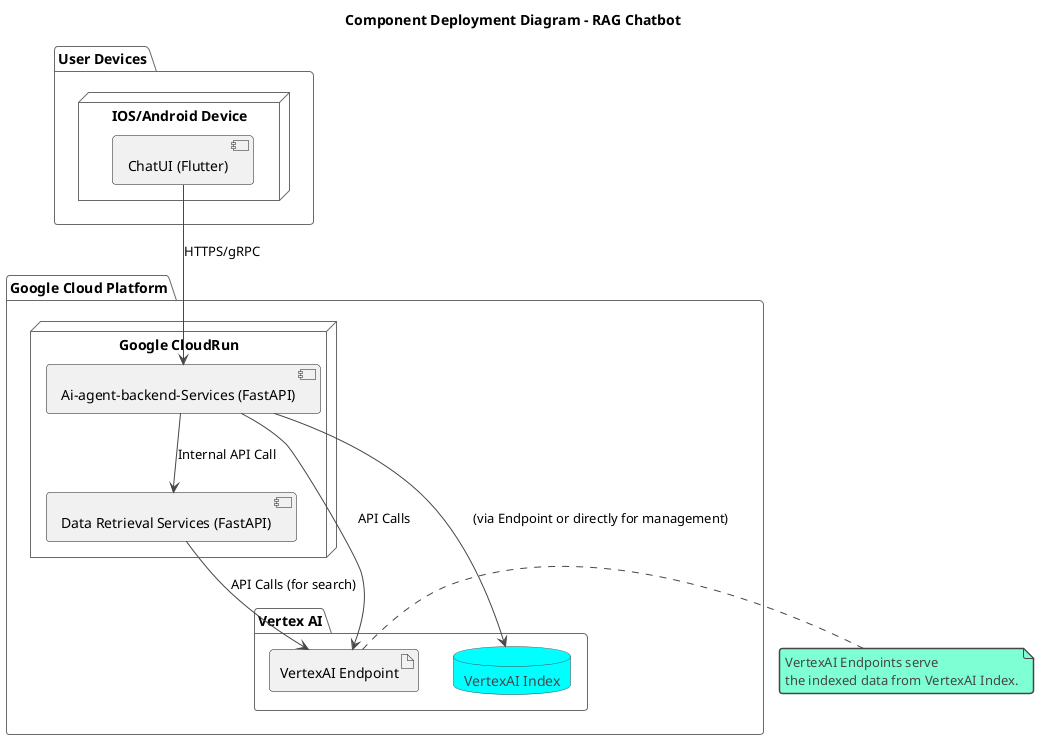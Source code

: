 @startuml
title Component Deployment Diagram - RAG Chatbot

!theme vibrant

package "User Devices" {
  node "IOS/Android Device" as UserDevice {
    component "ChatUI (Flutter)" as ChatUI
  }
}

package "Google Cloud Platform" {
  node "Google CloudRun" as CloudRun {
    component "Ai-agent-backend-Services (FastAPI)" as AgentBackend
    component "Data Retrieval Services (FastAPI)" as RetrievalService
  }

  package "Vertex AI" {
    database "VertexAI Index" as VertexIndex
    artifact "VertexAI Endpoint" as VertexEndpoint
  }
}

ChatUI --> AgentBackend : HTTPS/gRPC

AgentBackend --> VertexEndpoint : API Calls
AgentBackend --> VertexIndex : (via Endpoint or directly for management)

RetrievalService --> VertexEndpoint : API Calls (for search)

' It's implied AgentBackend might use RetrievalService,
' or RetrievalService is part of the overall "backend services"
' For clarity, if AgentBackend directly uses RetrievalService:
AgentBackend --> RetrievalService : Internal API Call

note right of VertexEndpoint
  VertexAI Endpoints serve
  the indexed data from VertexAI Index.
end note

@enduml